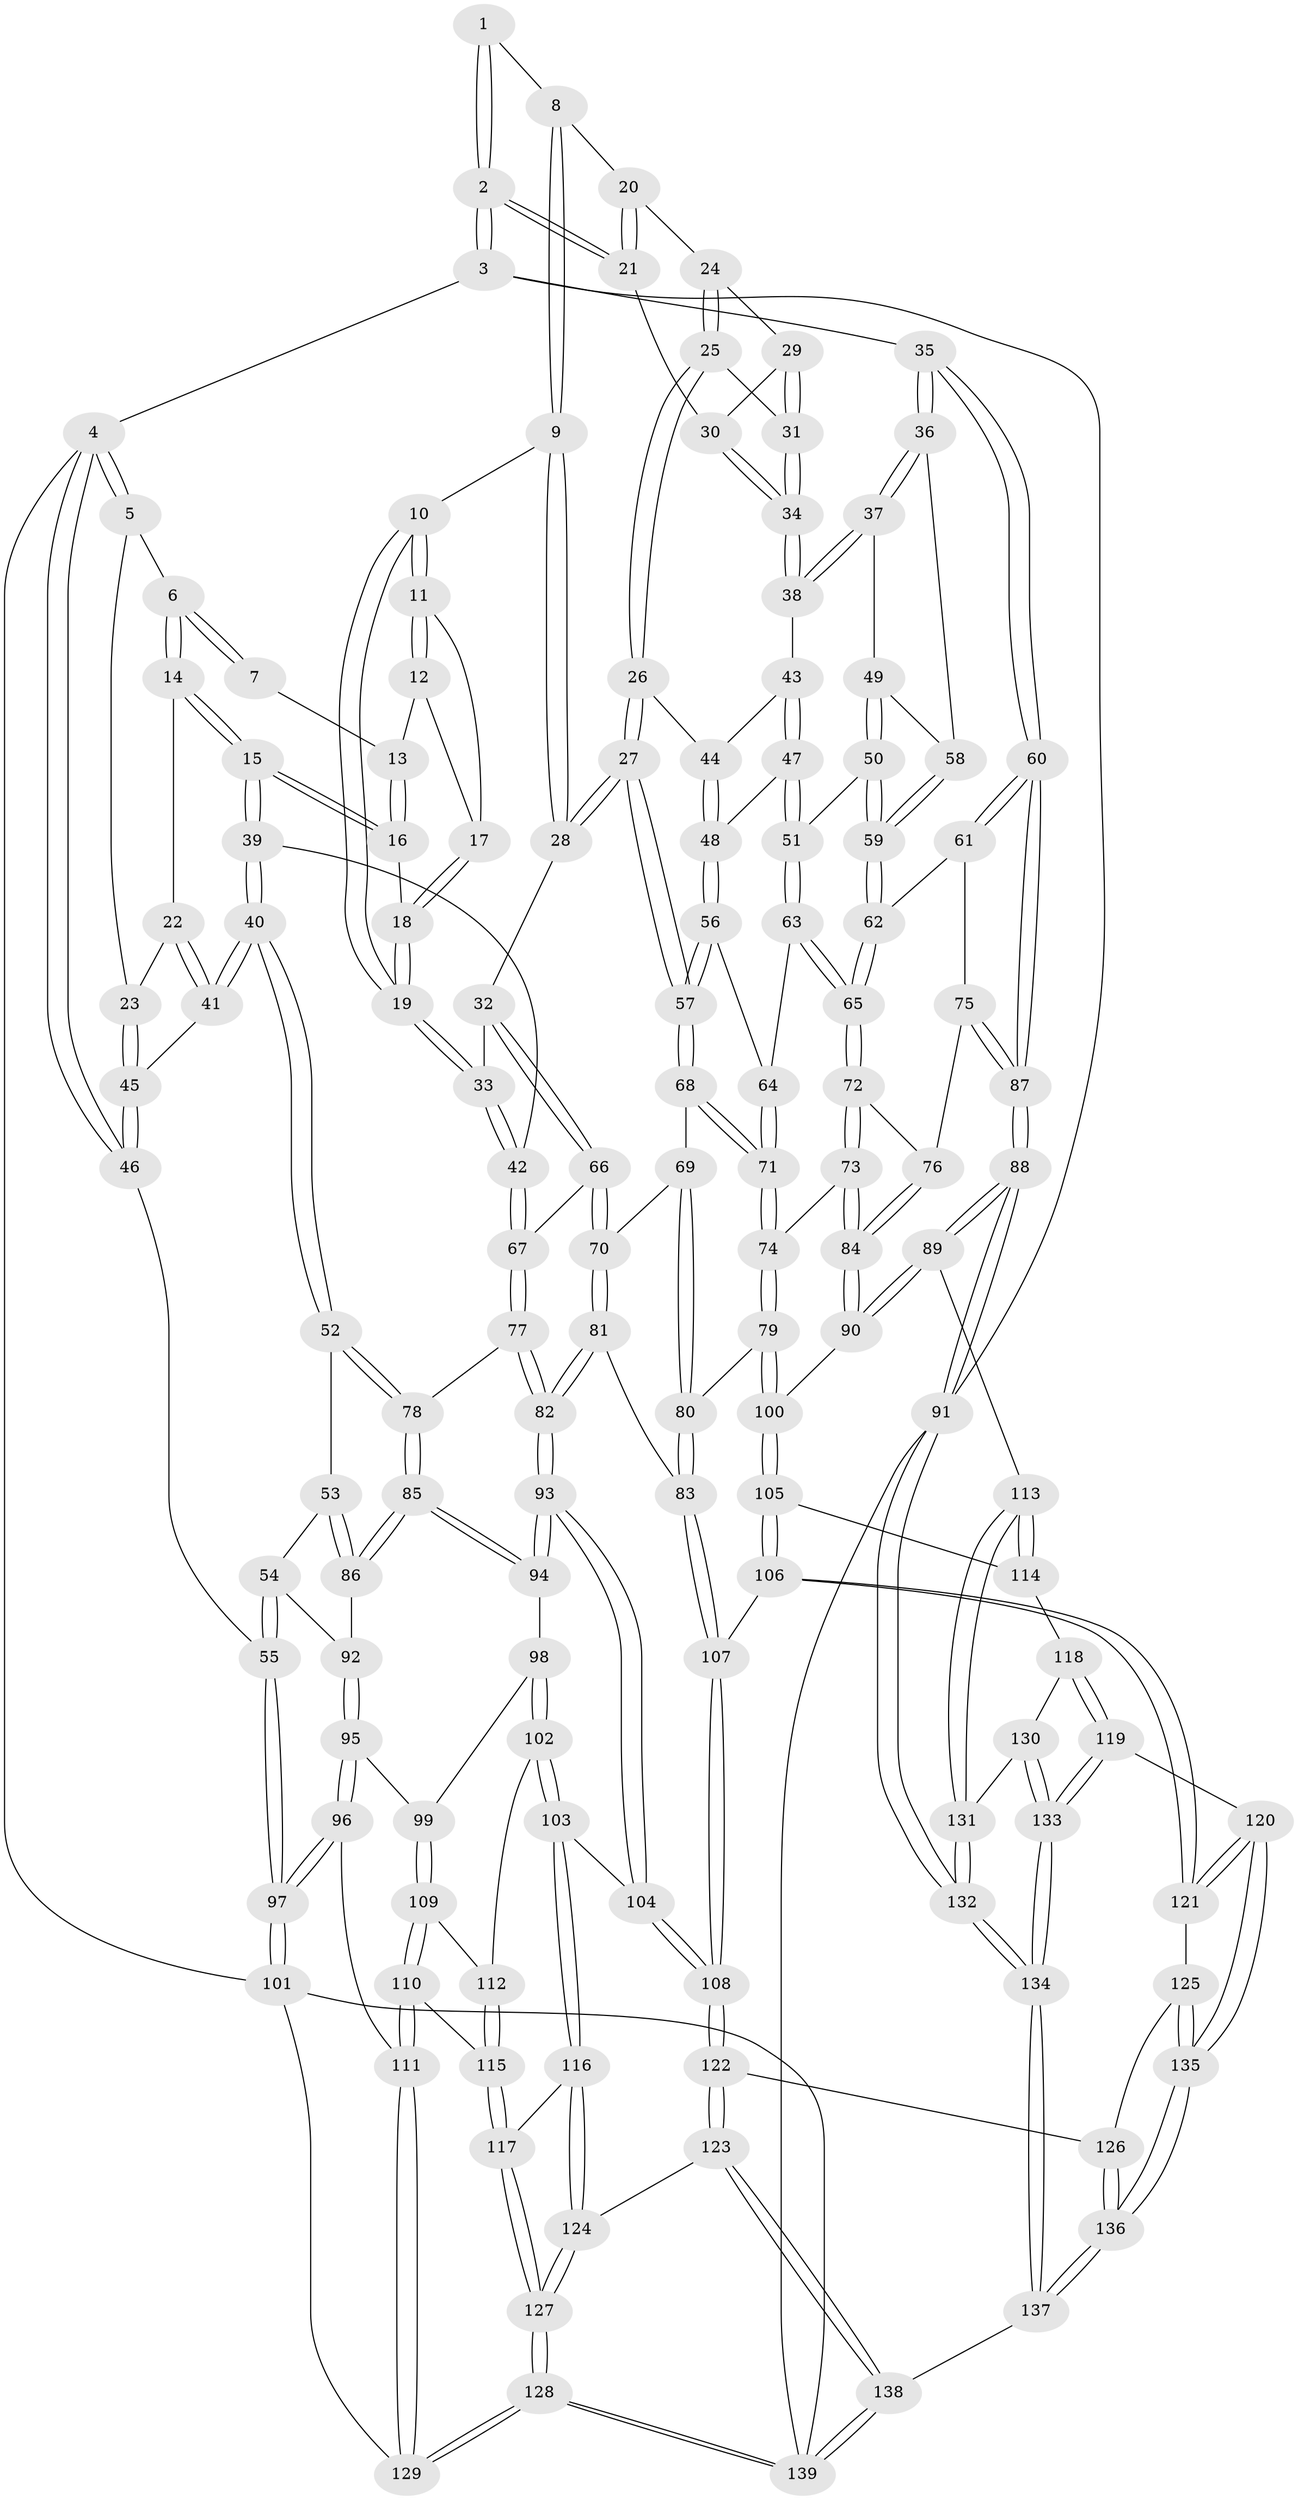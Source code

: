 // Generated by graph-tools (version 1.1) at 2025/38/03/09/25 02:38:48]
// undirected, 139 vertices, 344 edges
graph export_dot {
graph [start="1"]
  node [color=gray90,style=filled];
  1 [pos="+0.5809263703053069+0"];
  2 [pos="+1+0"];
  3 [pos="+1+0"];
  4 [pos="+0+0"];
  5 [pos="+0+0"];
  6 [pos="+0.10143462934494298+0"];
  7 [pos="+0.49006273200646816+0"];
  8 [pos="+0.6291842954824043+0.00980937792037052"];
  9 [pos="+0.5645240170813333+0.10591576323823758"];
  10 [pos="+0.5189499328036727+0.09794060856856239"];
  11 [pos="+0.5188284574568967+0.09786943067488367"];
  12 [pos="+0.4886693556792117+0.06626046645891596"];
  13 [pos="+0.4518271321301013+0.0010303368906046306"];
  14 [pos="+0.2001030734781885+0.06938309273662704"];
  15 [pos="+0.26287687500014006+0.14662312136271763"];
  16 [pos="+0.44230093890217126+0.02093253296759666"];
  17 [pos="+0.481672821190679+0.10872008617415138"];
  18 [pos="+0.4289812320132416+0.16946053585281873"];
  19 [pos="+0.41281429433410904+0.23595050290426509"];
  20 [pos="+0.6580924067169547+0.04443442262145915"];
  21 [pos="+0.9669341644077348+0"];
  22 [pos="+0.17256416917112047+0.09477035933804889"];
  23 [pos="+0.05334603790630266+0.19988885350158137"];
  24 [pos="+0.6659600823649597+0.056793089843014205"];
  25 [pos="+0.7008046955030208+0.18045129881018462"];
  26 [pos="+0.6914716621567242+0.2077997061015956"];
  27 [pos="+0.6228137111260479+0.28196776136336055"];
  28 [pos="+0.5498691067219296+0.26872829282488814"];
  29 [pos="+0.8279095087505872+0.07874348144264678"];
  30 [pos="+0.9500568158652613+0.018615296613263773"];
  31 [pos="+0.7533277405057766+0.15562796484265706"];
  32 [pos="+0.5388250006984516+0.2706701320756259"];
  33 [pos="+0.4072366993142662+0.2537741992092162"];
  34 [pos="+0.8832427166093881+0.20734154107937117"];
  35 [pos="+1+0.23586479270526303"];
  36 [pos="+1+0.2727693514656737"];
  37 [pos="+0.9098104354656704+0.23736055849437426"];
  38 [pos="+0.8832335823971502+0.20744305016684822"];
  39 [pos="+0.32925636056074503+0.2727504376501803"];
  40 [pos="+0.271028122013163+0.33916776987253966"];
  41 [pos="+0.12743325023384497+0.25519190872645087"];
  42 [pos="+0.3310699270414728+0.27271482779845935"];
  43 [pos="+0.8778166157424339+0.2118827644137038"];
  44 [pos="+0.7900180764962815+0.2394864801482732"];
  45 [pos="+0.040477594773017274+0.21394301235632832"];
  46 [pos="+0+0.3265902365503859"];
  47 [pos="+0.836389764002464+0.3134651396693053"];
  48 [pos="+0.8040932557493674+0.31716889203321835"];
  49 [pos="+0.9105419309897015+0.30720118150743564"];
  50 [pos="+0.8998252351618368+0.3417014864359276"];
  51 [pos="+0.8769253067109061+0.34166807272249416"];
  52 [pos="+0.26534881350874756+0.3489310542297865"];
  53 [pos="+0.012021754408824638+0.3956878990903351"];
  54 [pos="+0+0.3924985653254593"];
  55 [pos="+0+0.3756239877667748"];
  56 [pos="+0.8025649182557915+0.3183199532848724"];
  57 [pos="+0.6692244383121984+0.351956621558118"];
  58 [pos="+0.9901709913193888+0.29823668043550106"];
  59 [pos="+0.9336607052243815+0.37228265894611984"];
  60 [pos="+1+0.3969232160037503"];
  61 [pos="+0.9533608047867702+0.3826779131619942"];
  62 [pos="+0.9351042304142191+0.3757786761478177"];
  63 [pos="+0.8429981983937815+0.39128196812017363"];
  64 [pos="+0.8198439174373963+0.39548467428010464"];
  65 [pos="+0.8975460301183261+0.44330456106532884"];
  66 [pos="+0.5125219009160575+0.45402266732243945"];
  67 [pos="+0.45643873343250435+0.4553332908175578"];
  68 [pos="+0.6723918828452917+0.36649407321599736"];
  69 [pos="+0.6398875903813617+0.4260376275215674"];
  70 [pos="+0.5179084526200207+0.4593309445930125"];
  71 [pos="+0.7618463955764708+0.44529834235304666"];
  72 [pos="+0.8965529399936368+0.4588000328875761"];
  73 [pos="+0.8095596411757224+0.5317430380931496"];
  74 [pos="+0.7936555096991829+0.5258504210041255"];
  75 [pos="+0.9896927170241562+0.49435690852468656"];
  76 [pos="+0.9666540841488648+0.4864899701123622"];
  77 [pos="+0.3961060001059748+0.5444793088592776"];
  78 [pos="+0.2724499090280419+0.4759447533354936"];
  79 [pos="+0.6876167189666373+0.5814946402727061"];
  80 [pos="+0.6191289076051787+0.5875383691744154"];
  81 [pos="+0.5582032988497945+0.5853518981463379"];
  82 [pos="+0.4510575826895341+0.6345929847662602"];
  83 [pos="+0.6181518812503135+0.5881562580808181"];
  84 [pos="+0.8429464092376158+0.575375635760154"];
  85 [pos="+0.220600107805685+0.5496075870045574"];
  86 [pos="+0.17971689525215254+0.5504207413044374"];
  87 [pos="+1+0.6437644563678939"];
  88 [pos="+1+0.6884391542709807"];
  89 [pos="+1+0.6951095936393743"];
  90 [pos="+0.8849411212063795+0.6334432524280588"];
  91 [pos="+1+1"];
  92 [pos="+0.11762828014018234+0.5761453316193823"];
  93 [pos="+0.44560306909478276+0.6476762954888949"];
  94 [pos="+0.22878964893833242+0.591672966294655"];
  95 [pos="+0.0654678556571753+0.6309701000126513"];
  96 [pos="+0+0.6878460701394811"];
  97 [pos="+0+0.6787942489910829"];
  98 [pos="+0.22880004302978801+0.5929915303683128"];
  99 [pos="+0.1811548017019278+0.6813638836474722"];
  100 [pos="+0.7696585839324037+0.7061267503303355"];
  101 [pos="+0+0.7864240755206593"];
  102 [pos="+0.31665576609455115+0.7100389685539052"];
  103 [pos="+0.34445301453976057+0.7178340816217689"];
  104 [pos="+0.43299828459673734+0.6945762249511972"];
  105 [pos="+0.7516719298955402+0.7411417453258781"];
  106 [pos="+0.6678639845519231+0.7591060764291738"];
  107 [pos="+0.6462768296072031+0.7442121155821646"];
  108 [pos="+0.483236863715288+0.7905897316841762"];
  109 [pos="+0.18119907500052249+0.717003781441703"];
  110 [pos="+0.14878480839612268+0.7764671401890242"];
  111 [pos="+0.1320743063231632+0.7881258487421936"];
  112 [pos="+0.2871683810301309+0.7206830327565632"];
  113 [pos="+0.8682324161169658+0.8198194870287899"];
  114 [pos="+0.7549534437265093+0.7450537589900118"];
  115 [pos="+0.236107916117817+0.7939482293116333"];
  116 [pos="+0.30679450379888906+0.8213440200723953"];
  117 [pos="+0.2773972350613474+0.8300164924131945"];
  118 [pos="+0.7601587381931545+0.8458015144381895"];
  119 [pos="+0.7098040650280023+0.8984345272951009"];
  120 [pos="+0.7044354368104188+0.897432493694023"];
  121 [pos="+0.6683521724046058+0.7798002350029192"];
  122 [pos="+0.4812905091511588+0.8186553542030625"];
  123 [pos="+0.4213926043360216+0.896464468830843"];
  124 [pos="+0.398461802343513+0.8955958562908328"];
  125 [pos="+0.5864012431912762+0.8755675760871823"];
  126 [pos="+0.5637750013763386+0.8789575183762546"];
  127 [pos="+0.18936432382120652+0.996470113384541"];
  128 [pos="+0.17535757499478005+1"];
  129 [pos="+0.1334143878231991+0.92277457932074"];
  130 [pos="+0.8605138260054886+0.835554144246327"];
  131 [pos="+0.8670612858941872+0.8229453092729889"];
  132 [pos="+1+1"];
  133 [pos="+0.8350544120114057+0.9869981800610439"];
  134 [pos="+0.9789204848319296+1"];
  135 [pos="+0.692519967254276+0.9041059046373957"];
  136 [pos="+0.587171014104263+1"];
  137 [pos="+0.5535238106981595+1"];
  138 [pos="+0.5067399946438135+1"];
  139 [pos="+0.1339572235268516+1"];
  1 -- 2;
  1 -- 2;
  1 -- 8;
  2 -- 3;
  2 -- 3;
  2 -- 21;
  2 -- 21;
  3 -- 4;
  3 -- 35;
  3 -- 91;
  4 -- 5;
  4 -- 5;
  4 -- 46;
  4 -- 46;
  4 -- 101;
  5 -- 6;
  5 -- 23;
  6 -- 7;
  6 -- 7;
  6 -- 14;
  6 -- 14;
  7 -- 13;
  8 -- 9;
  8 -- 9;
  8 -- 20;
  9 -- 10;
  9 -- 28;
  9 -- 28;
  10 -- 11;
  10 -- 11;
  10 -- 19;
  10 -- 19;
  11 -- 12;
  11 -- 12;
  11 -- 17;
  12 -- 13;
  12 -- 17;
  13 -- 16;
  13 -- 16;
  14 -- 15;
  14 -- 15;
  14 -- 22;
  15 -- 16;
  15 -- 16;
  15 -- 39;
  15 -- 39;
  16 -- 18;
  17 -- 18;
  17 -- 18;
  18 -- 19;
  18 -- 19;
  19 -- 33;
  19 -- 33;
  20 -- 21;
  20 -- 21;
  20 -- 24;
  21 -- 30;
  22 -- 23;
  22 -- 41;
  22 -- 41;
  23 -- 45;
  23 -- 45;
  24 -- 25;
  24 -- 25;
  24 -- 29;
  25 -- 26;
  25 -- 26;
  25 -- 31;
  26 -- 27;
  26 -- 27;
  26 -- 44;
  27 -- 28;
  27 -- 28;
  27 -- 57;
  27 -- 57;
  28 -- 32;
  29 -- 30;
  29 -- 31;
  29 -- 31;
  30 -- 34;
  30 -- 34;
  31 -- 34;
  31 -- 34;
  32 -- 33;
  32 -- 66;
  32 -- 66;
  33 -- 42;
  33 -- 42;
  34 -- 38;
  34 -- 38;
  35 -- 36;
  35 -- 36;
  35 -- 60;
  35 -- 60;
  36 -- 37;
  36 -- 37;
  36 -- 58;
  37 -- 38;
  37 -- 38;
  37 -- 49;
  38 -- 43;
  39 -- 40;
  39 -- 40;
  39 -- 42;
  40 -- 41;
  40 -- 41;
  40 -- 52;
  40 -- 52;
  41 -- 45;
  42 -- 67;
  42 -- 67;
  43 -- 44;
  43 -- 47;
  43 -- 47;
  44 -- 48;
  44 -- 48;
  45 -- 46;
  45 -- 46;
  46 -- 55;
  47 -- 48;
  47 -- 51;
  47 -- 51;
  48 -- 56;
  48 -- 56;
  49 -- 50;
  49 -- 50;
  49 -- 58;
  50 -- 51;
  50 -- 59;
  50 -- 59;
  51 -- 63;
  51 -- 63;
  52 -- 53;
  52 -- 78;
  52 -- 78;
  53 -- 54;
  53 -- 86;
  53 -- 86;
  54 -- 55;
  54 -- 55;
  54 -- 92;
  55 -- 97;
  55 -- 97;
  56 -- 57;
  56 -- 57;
  56 -- 64;
  57 -- 68;
  57 -- 68;
  58 -- 59;
  58 -- 59;
  59 -- 62;
  59 -- 62;
  60 -- 61;
  60 -- 61;
  60 -- 87;
  60 -- 87;
  61 -- 62;
  61 -- 75;
  62 -- 65;
  62 -- 65;
  63 -- 64;
  63 -- 65;
  63 -- 65;
  64 -- 71;
  64 -- 71;
  65 -- 72;
  65 -- 72;
  66 -- 67;
  66 -- 70;
  66 -- 70;
  67 -- 77;
  67 -- 77;
  68 -- 69;
  68 -- 71;
  68 -- 71;
  69 -- 70;
  69 -- 80;
  69 -- 80;
  70 -- 81;
  70 -- 81;
  71 -- 74;
  71 -- 74;
  72 -- 73;
  72 -- 73;
  72 -- 76;
  73 -- 74;
  73 -- 84;
  73 -- 84;
  74 -- 79;
  74 -- 79;
  75 -- 76;
  75 -- 87;
  75 -- 87;
  76 -- 84;
  76 -- 84;
  77 -- 78;
  77 -- 82;
  77 -- 82;
  78 -- 85;
  78 -- 85;
  79 -- 80;
  79 -- 100;
  79 -- 100;
  80 -- 83;
  80 -- 83;
  81 -- 82;
  81 -- 82;
  81 -- 83;
  82 -- 93;
  82 -- 93;
  83 -- 107;
  83 -- 107;
  84 -- 90;
  84 -- 90;
  85 -- 86;
  85 -- 86;
  85 -- 94;
  85 -- 94;
  86 -- 92;
  87 -- 88;
  87 -- 88;
  88 -- 89;
  88 -- 89;
  88 -- 91;
  88 -- 91;
  89 -- 90;
  89 -- 90;
  89 -- 113;
  90 -- 100;
  91 -- 132;
  91 -- 132;
  91 -- 139;
  92 -- 95;
  92 -- 95;
  93 -- 94;
  93 -- 94;
  93 -- 104;
  93 -- 104;
  94 -- 98;
  95 -- 96;
  95 -- 96;
  95 -- 99;
  96 -- 97;
  96 -- 97;
  96 -- 111;
  97 -- 101;
  97 -- 101;
  98 -- 99;
  98 -- 102;
  98 -- 102;
  99 -- 109;
  99 -- 109;
  100 -- 105;
  100 -- 105;
  101 -- 129;
  101 -- 139;
  102 -- 103;
  102 -- 103;
  102 -- 112;
  103 -- 104;
  103 -- 116;
  103 -- 116;
  104 -- 108;
  104 -- 108;
  105 -- 106;
  105 -- 106;
  105 -- 114;
  106 -- 107;
  106 -- 121;
  106 -- 121;
  107 -- 108;
  107 -- 108;
  108 -- 122;
  108 -- 122;
  109 -- 110;
  109 -- 110;
  109 -- 112;
  110 -- 111;
  110 -- 111;
  110 -- 115;
  111 -- 129;
  111 -- 129;
  112 -- 115;
  112 -- 115;
  113 -- 114;
  113 -- 114;
  113 -- 131;
  113 -- 131;
  114 -- 118;
  115 -- 117;
  115 -- 117;
  116 -- 117;
  116 -- 124;
  116 -- 124;
  117 -- 127;
  117 -- 127;
  118 -- 119;
  118 -- 119;
  118 -- 130;
  119 -- 120;
  119 -- 133;
  119 -- 133;
  120 -- 121;
  120 -- 121;
  120 -- 135;
  120 -- 135;
  121 -- 125;
  122 -- 123;
  122 -- 123;
  122 -- 126;
  123 -- 124;
  123 -- 138;
  123 -- 138;
  124 -- 127;
  124 -- 127;
  125 -- 126;
  125 -- 135;
  125 -- 135;
  126 -- 136;
  126 -- 136;
  127 -- 128;
  127 -- 128;
  128 -- 129;
  128 -- 129;
  128 -- 139;
  128 -- 139;
  130 -- 131;
  130 -- 133;
  130 -- 133;
  131 -- 132;
  131 -- 132;
  132 -- 134;
  132 -- 134;
  133 -- 134;
  133 -- 134;
  134 -- 137;
  134 -- 137;
  135 -- 136;
  135 -- 136;
  136 -- 137;
  136 -- 137;
  137 -- 138;
  138 -- 139;
  138 -- 139;
}
